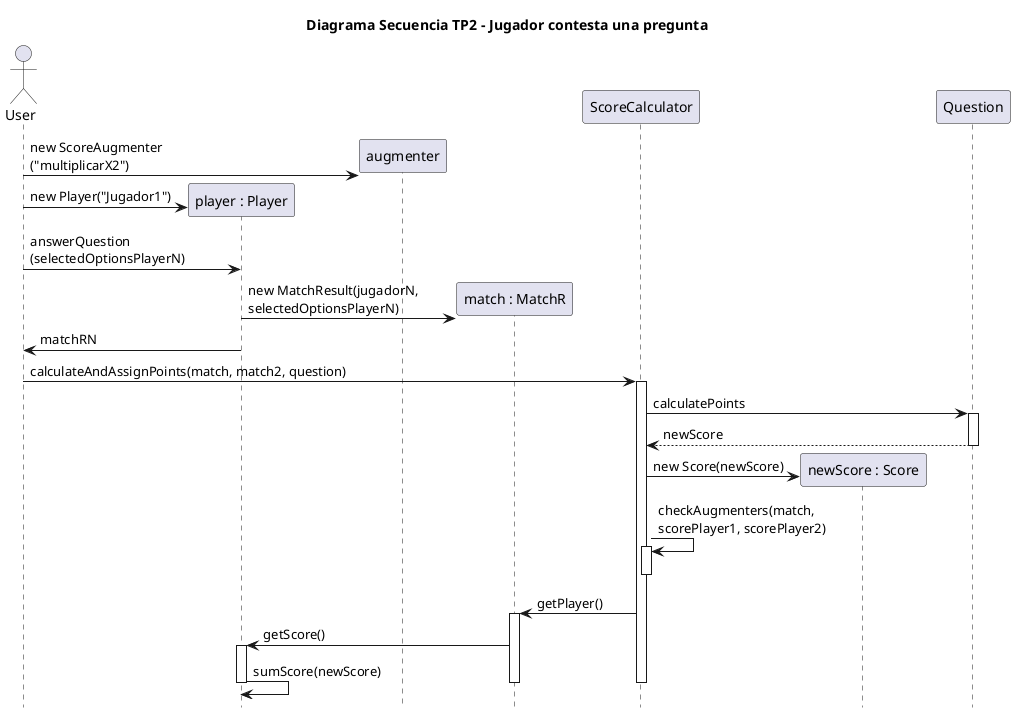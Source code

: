 
@startuml

actor User
title Diagrama Secuencia TP2 - Jugador contesta una pregunta
hide footbox

participant "player : Player" as player

User -> augmenter ** : new ScoreAugmenter\n("multiplicarX2")
User -> player ** : new Player("Jugador1")

participant "match : MatchR" as match

User -> player : answerQuestion\n(selectedOptionsPlayerN)
player -> match **: new MatchResult(jugadorN, \nselectedOptionsPlayerN)
player -> User : matchRN

User -> ScoreCalculator : calculateAndAssignPoints(match, match2, question)
activate ScoreCalculator


participant "newScore : Score" as puntaje
ScoreCalculator -> Question : calculatePoints
activate Question
Question --> ScoreCalculator : newScore
deactivate Question

ScoreCalculator -> puntaje **: new Score(newScore)

ScoreCalculator -> ScoreCalculator : checkAugmenters(match, \nscorePlayer1, scorePlayer2)
activate ScoreCalculator
deactivate ScoreCalculator

ScoreCalculator -> match : getPlayer()
activate match
match -> player : getScore()
activate player
player -> player : sumScore(newScore)
deactivate player
deactivate match


deactivate ScoreCalculator

@enduml

